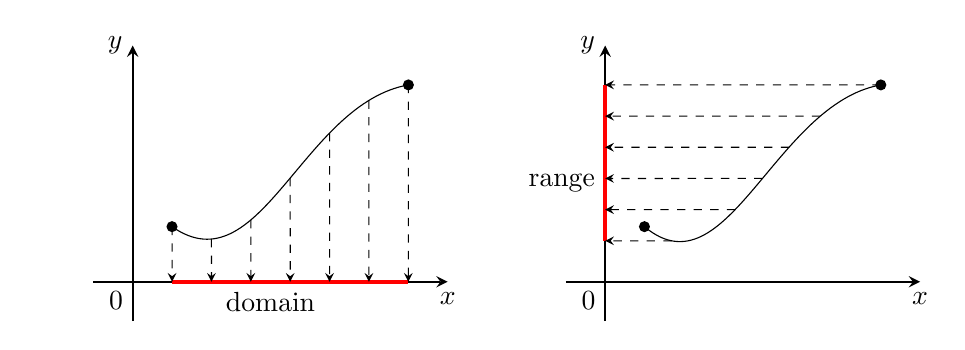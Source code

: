 \usetikzlibrary{intersections,backgrounds}
\begin{tikzpicture}

\draw [thick,-stealth] (-0.5,0) --node[below]{domain} (4,0) node[below]{$x$};
\draw [thick,-stealth] (0,-0.5) -- (0,3) node[left]{$y$};
\node [below left] at (0,0) {$0$};

\draw [ultra thick, red] (0.5,0) -- (3.5,0);


\coordinate (start) at (0.499,0.7);
\coordinate (stop) at (3.501,2.5);

\fill (start) circle[radius=2pt];
\fill (stop) circle[radius=2pt];
\draw [name path=curve] (start) to[out=-35,in=190] node[pos=0.6,above left] {} (stop);

\foreach \x in {0.5,1,...,3.5}
  {
  \path [name path=line] (\x,0) -- (\x,3);
  \draw [name intersections={of=curve and line},dashed,-stealth]
   (intersection-1) -- (\x,0);
 }


\begin{scope}[xshift=6cm]
\draw [thick,-stealth] (-0.5,0) --  (4,0) node[below]{$x$};
\draw [thick,-stealth] (0,-0.5) --node[left]{range} (0,3) node[left]{$y$};
\node [below left] at (0,0) {$0$};

\draw [ultra thick, red] (0,0.52) -- (0,2.5);

\coordinate (start) at (0.499,0.7);
\coordinate (stop) at (3.501,2.5);

\fill (start) circle[radius=2pt];
\fill (stop) circle[radius=2pt];
\draw [name path=curve] (start) to[out=-40,in=190] node[pos=0.6,below right] {} (stop);

\foreach \y in {0.52,.916,...,2.5}
  {
  \path [name path=line] (0,\y) -- (4,\y);
  \draw [name intersections={of=curve and line},dashed,-stealth]
   (intersection-1) -- (0,\y);
 }

\end{scope}

\end{tikzpicture}